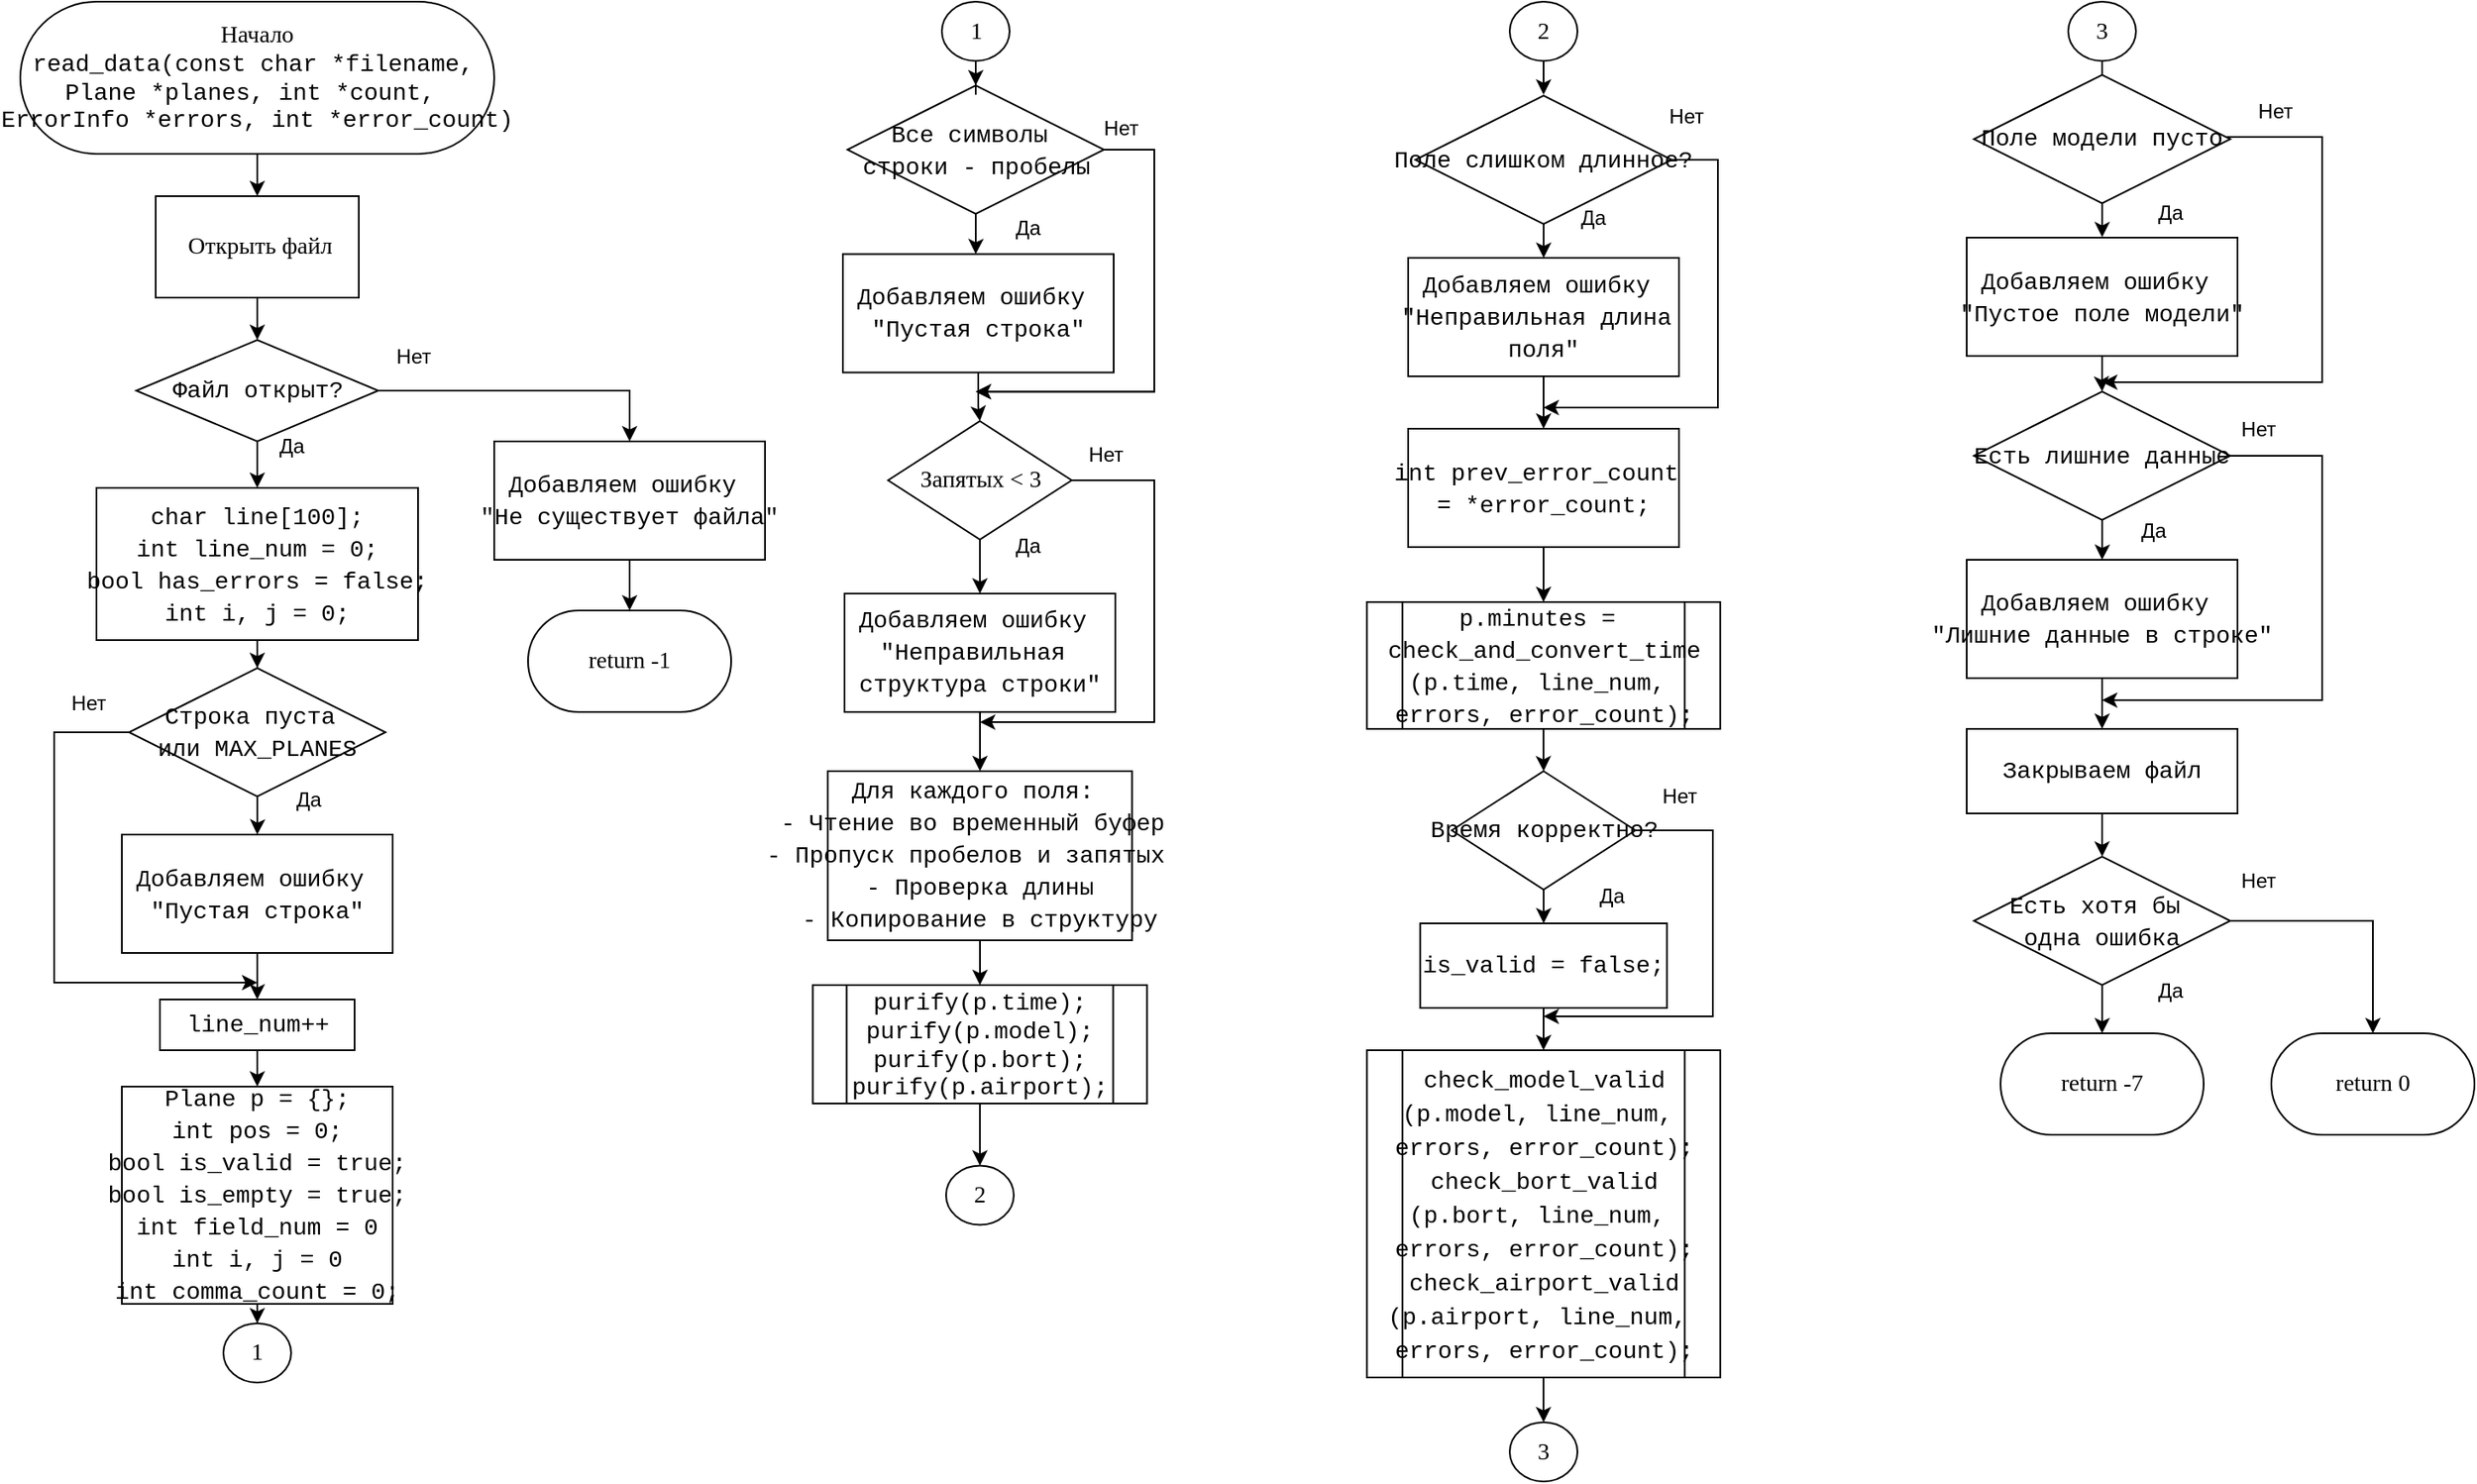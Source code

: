 <mxfile version="27.0.9">
  <diagram name="Страница — 1" id="49l8CZxV3Xv4czewr5SG">
    <mxGraphModel dx="-2404" dy="916" grid="1" gridSize="10" guides="1" tooltips="1" connect="1" arrows="1" fold="1" page="1" pageScale="1" pageWidth="827" pageHeight="1169" math="0" shadow="0">
      <root>
        <mxCell id="0" />
        <mxCell id="1" parent="0" />
        <mxCell id="uVcpbzpFfZDAmYkq3XsX-3" value="" style="edgeStyle=orthogonalEdgeStyle;rounded=0;orthogonalLoop=1;jettySize=auto;html=1;" parent="1" source="uVcpbzpFfZDAmYkq3XsX-1" target="uVcpbzpFfZDAmYkq3XsX-2" edge="1">
          <mxGeometry relative="1" as="geometry" />
        </mxCell>
        <mxCell id="uVcpbzpFfZDAmYkq3XsX-1" value="&lt;font style=&quot;background-color: light-dark(#ffffff, var(--ge-dark-color, #121212));&quot;&gt;Начало&lt;/font&gt;&lt;div&gt;&lt;span&gt;&lt;font&gt;&amp;nbsp;&lt;span&gt;&lt;span style=&quot;font-family: Consolas, &amp;quot;Courier New&amp;quot;, monospace; white-space: pre;&quot;&gt;read_data&lt;/span&gt;&lt;span style=&quot;font-family: Consolas, &amp;quot;Courier New&amp;quot;, monospace; white-space: pre;&quot;&gt;(&lt;/span&gt;&lt;span style=&quot;font-family: Consolas, &amp;quot;Courier New&amp;quot;, monospace; white-space: pre;&quot;&gt;const&lt;/span&gt;&lt;span style=&quot;font-family: Consolas, &amp;quot;Courier New&amp;quot;, monospace; white-space: pre;&quot;&gt; &lt;/span&gt;&lt;span style=&quot;font-family: Consolas, &amp;quot;Courier New&amp;quot;, monospace; white-space: pre;&quot;&gt;char&lt;/span&gt;&lt;span style=&quot;font-family: Consolas, &amp;quot;Courier New&amp;quot;, monospace; white-space: pre;&quot;&gt; &lt;/span&gt;&lt;span style=&quot;font-family: Consolas, &amp;quot;Courier New&amp;quot;, monospace; white-space: pre;&quot;&gt;*&lt;/span&gt;&lt;span style=&quot;font-family: Consolas, &amp;quot;Courier New&amp;quot;, monospace; white-space: pre;&quot;&gt;filename&lt;/span&gt;&lt;span style=&quot;font-family: Consolas, &amp;quot;Courier New&amp;quot;, monospace; white-space: pre;&quot;&gt;, &lt;/span&gt;&lt;/span&gt;&lt;/font&gt;&lt;/span&gt;&lt;/div&gt;&lt;div&gt;&lt;span&gt;&lt;font&gt;&lt;span&gt;&lt;span style=&quot;font-family: Consolas, &amp;quot;Courier New&amp;quot;, monospace; white-space: pre;&quot;&gt;Plane&lt;/span&gt;&lt;span style=&quot;font-family: Consolas, &amp;quot;Courier New&amp;quot;, monospace; white-space: pre;&quot;&gt; &lt;/span&gt;&lt;span style=&quot;font-family: Consolas, &amp;quot;Courier New&amp;quot;, monospace; white-space: pre;&quot;&gt;*&lt;/span&gt;&lt;span style=&quot;font-family: Consolas, &amp;quot;Courier New&amp;quot;, monospace; white-space: pre;&quot;&gt;planes&lt;/span&gt;&lt;span style=&quot;font-family: Consolas, &amp;quot;Courier New&amp;quot;, monospace; white-space: pre;&quot;&gt;, &lt;/span&gt;&lt;span style=&quot;font-family: Consolas, &amp;quot;Courier New&amp;quot;, monospace; white-space: pre;&quot;&gt;int&lt;/span&gt;&lt;span style=&quot;font-family: Consolas, &amp;quot;Courier New&amp;quot;, monospace; white-space: pre;&quot;&gt; &lt;/span&gt;&lt;span style=&quot;font-family: Consolas, &amp;quot;Courier New&amp;quot;, monospace; white-space: pre;&quot;&gt;*&lt;/span&gt;&lt;span style=&quot;font-family: Consolas, &amp;quot;Courier New&amp;quot;, monospace; white-space: pre;&quot;&gt;count&lt;/span&gt;&lt;span style=&quot;font-family: Consolas, &amp;quot;Courier New&amp;quot;, monospace; white-space: pre;&quot;&gt;, &lt;/span&gt;&lt;/span&gt;&lt;/font&gt;&lt;/span&gt;&lt;/div&gt;&lt;div&gt;&lt;span&gt;&lt;font&gt;&lt;span&gt;&lt;span style=&quot;font-family: Consolas, &amp;quot;Courier New&amp;quot;, monospace; white-space: pre;&quot;&gt;ErrorInfo&lt;/span&gt;&lt;span style=&quot;font-family: Consolas, &amp;quot;Courier New&amp;quot;, monospace; white-space: pre;&quot;&gt; &lt;/span&gt;&lt;span style=&quot;font-family: Consolas, &amp;quot;Courier New&amp;quot;, monospace; white-space: pre;&quot;&gt;*&lt;/span&gt;&lt;span style=&quot;font-family: Consolas, &amp;quot;Courier New&amp;quot;, monospace; white-space: pre;&quot;&gt;errors&lt;/span&gt;&lt;span style=&quot;font-family: Consolas, &amp;quot;Courier New&amp;quot;, monospace; white-space: pre;&quot;&gt;, &lt;/span&gt;&lt;span style=&quot;font-family: Consolas, &amp;quot;Courier New&amp;quot;, monospace; white-space: pre;&quot;&gt;int&lt;/span&gt;&lt;span style=&quot;font-family: Consolas, &amp;quot;Courier New&amp;quot;, monospace; white-space: pre;&quot;&gt; &lt;/span&gt;&lt;span style=&quot;font-family: Consolas, &amp;quot;Courier New&amp;quot;, monospace; white-space: pre;&quot;&gt;*&lt;/span&gt;&lt;span style=&quot;font-family: Consolas, &amp;quot;Courier New&amp;quot;, monospace; white-space: pre;&quot;&gt;error_count&lt;/span&gt;&lt;span style=&quot;font-family: Consolas, &amp;quot;Courier New&amp;quot;, monospace; white-space: pre;&quot;&gt;)&lt;/span&gt;&lt;/span&gt;&lt;/font&gt;&lt;/span&gt;&lt;/div&gt;" style="rounded=1;whiteSpace=wrap;html=1;arcSize=50;fontFamily=Consolas;fontSize=14;" parent="1" vertex="1">
          <mxGeometry x="3370" y="80" width="280" height="90" as="geometry" />
        </mxCell>
        <mxCell id="uVcpbzpFfZDAmYkq3XsX-5" style="edgeStyle=orthogonalEdgeStyle;rounded=0;orthogonalLoop=1;jettySize=auto;html=1;" parent="1" source="uVcpbzpFfZDAmYkq3XsX-2" target="uVcpbzpFfZDAmYkq3XsX-4" edge="1">
          <mxGeometry relative="1" as="geometry" />
        </mxCell>
        <mxCell id="uVcpbzpFfZDAmYkq3XsX-2" value="&amp;nbsp;Открыть файл" style="whiteSpace=wrap;html=1;fontSize=14;fontFamily=Consolas;rounded=1;arcSize=0;" parent="1" vertex="1">
          <mxGeometry x="3450" y="195" width="120" height="60" as="geometry" />
        </mxCell>
        <mxCell id="uVcpbzpFfZDAmYkq3XsX-7" value="" style="edgeStyle=orthogonalEdgeStyle;rounded=0;orthogonalLoop=1;jettySize=auto;html=1;" parent="1" source="uVcpbzpFfZDAmYkq3XsX-4" target="uVcpbzpFfZDAmYkq3XsX-6" edge="1">
          <mxGeometry relative="1" as="geometry" />
        </mxCell>
        <mxCell id="uVcpbzpFfZDAmYkq3XsX-32" style="edgeStyle=orthogonalEdgeStyle;rounded=0;orthogonalLoop=1;jettySize=auto;html=1;entryX=0.5;entryY=0;entryDx=0;entryDy=0;" parent="1" source="uVcpbzpFfZDAmYkq3XsX-4" target="uVcpbzpFfZDAmYkq3XsX-152" edge="1">
          <mxGeometry relative="1" as="geometry">
            <mxPoint x="3640" y="310" as="targetPoint" />
          </mxGeometry>
        </mxCell>
        <mxCell id="uVcpbzpFfZDAmYkq3XsX-4" value="&lt;div style=&quot;font-family: Consolas, &amp;quot;Courier New&amp;quot;, monospace; line-height: 19px; white-space: pre;&quot;&gt;&lt;div style=&quot;line-height: 19px;&quot;&gt;&lt;div style=&quot;line-height: 19px;&quot;&gt;&lt;font style=&quot;color: rgb(0, 0, 0);&quot;&gt;Файл открыт?&lt;/font&gt;&lt;/div&gt;&lt;/div&gt;&lt;/div&gt;" style="rhombus;whiteSpace=wrap;html=1;rounded=1;strokeColor=default;align=center;verticalAlign=middle;arcSize=0;fontFamily=Consolas;fontSize=14;fontColor=default;fillColor=default;" parent="1" vertex="1">
          <mxGeometry x="3438.5" y="280" width="143" height="60" as="geometry" />
        </mxCell>
        <mxCell id="uVcpbzpFfZDAmYkq3XsX-16" style="edgeStyle=orthogonalEdgeStyle;rounded=0;orthogonalLoop=1;jettySize=auto;html=1;entryX=0.5;entryY=0;entryDx=0;entryDy=0;" parent="1" source="uVcpbzpFfZDAmYkq3XsX-6" target="uVcpbzpFfZDAmYkq3XsX-10" edge="1">
          <mxGeometry relative="1" as="geometry" />
        </mxCell>
        <mxCell id="uVcpbzpFfZDAmYkq3XsX-6" value="&lt;div style=&quot;font-family: Consolas, &amp;quot;Courier New&amp;quot;, monospace; line-height: 19px; white-space: pre;&quot;&gt;&lt;div style=&quot;&quot;&gt;&lt;span&gt;&lt;font style=&quot;color: rgb(0, 0, 0);&quot;&gt;char line[100];&lt;/font&gt;&lt;/span&gt;&lt;/div&gt;&lt;div style=&quot;&quot;&gt;&lt;span&gt;&lt;font style=&quot;color: rgb(0, 0, 0);&quot;&gt;int line_num = 0;&lt;/font&gt;&lt;/span&gt;&lt;/div&gt;&lt;div style=&quot;&quot;&gt;&lt;span&gt;&lt;font style=&quot;color: rgb(0, 0, 0);&quot;&gt;bool has_errors = false;&lt;/font&gt;&lt;/span&gt;&lt;/div&gt;&lt;div style=&quot;&quot;&gt;int i, j = 0;&lt;/div&gt;&lt;/div&gt;" style="whiteSpace=wrap;html=1;fontSize=14;fontFamily=Consolas;rounded=1;arcSize=0;" parent="1" vertex="1">
          <mxGeometry x="3415" y="367.5" width="190" height="90" as="geometry" />
        </mxCell>
        <mxCell id="uVcpbzpFfZDAmYkq3XsX-8" value="Да" style="text;html=1;align=center;verticalAlign=middle;resizable=0;points=[];autosize=1;strokeColor=none;fillColor=none;" parent="1" vertex="1">
          <mxGeometry x="3510" y="328" width="40" height="30" as="geometry" />
        </mxCell>
        <mxCell id="uVcpbzpFfZDAmYkq3XsX-9" value="Нет" style="text;html=1;align=center;verticalAlign=middle;resizable=0;points=[];autosize=1;strokeColor=none;fillColor=none;" parent="1" vertex="1">
          <mxGeometry x="3581.5" y="275" width="40" height="30" as="geometry" />
        </mxCell>
        <mxCell id="uVcpbzpFfZDAmYkq3XsX-169" style="edgeStyle=orthogonalEdgeStyle;rounded=0;orthogonalLoop=1;jettySize=auto;html=1;" parent="1" source="uVcpbzpFfZDAmYkq3XsX-10" target="uVcpbzpFfZDAmYkq3XsX-171" edge="1">
          <mxGeometry relative="1" as="geometry">
            <mxPoint x="3360" y="570" as="targetPoint" />
          </mxGeometry>
        </mxCell>
        <mxCell id="uVcpbzpFfZDAmYkq3XsX-176" style="edgeStyle=orthogonalEdgeStyle;rounded=0;orthogonalLoop=1;jettySize=auto;html=1;" parent="1" source="uVcpbzpFfZDAmYkq3XsX-10" edge="1">
          <mxGeometry relative="1" as="geometry">
            <mxPoint x="3510" y="660" as="targetPoint" />
            <Array as="points">
              <mxPoint x="3390" y="512" />
              <mxPoint x="3390" y="660" />
              <mxPoint x="3510" y="660" />
            </Array>
          </mxGeometry>
        </mxCell>
        <mxCell id="uVcpbzpFfZDAmYkq3XsX-10" value="&lt;div style=&quot;font-family: Consolas, &amp;quot;Courier New&amp;quot;, monospace; line-height: 19px; white-space: pre;&quot;&gt;&lt;div style=&quot;line-height: 19px;&quot;&gt;&lt;div style=&quot;line-height: 19px;&quot;&gt;Строка пуста &lt;/div&gt;&lt;div style=&quot;line-height: 19px;&quot;&gt;или MAX_PLANES&lt;/div&gt;&lt;/div&gt;&lt;/div&gt;" style="rhombus;whiteSpace=wrap;html=1;rounded=1;strokeColor=default;align=center;verticalAlign=middle;arcSize=0;fontFamily=Consolas;fontSize=14;fontColor=default;fillColor=default;" parent="1" vertex="1">
          <mxGeometry x="3434.25" y="474" width="151.5" height="76" as="geometry" />
        </mxCell>
        <mxCell id="uVcpbzpFfZDAmYkq3XsX-19" style="edgeStyle=orthogonalEdgeStyle;rounded=0;orthogonalLoop=1;jettySize=auto;html=1;" parent="1" source="uVcpbzpFfZDAmYkq3XsX-22" target="uVcpbzpFfZDAmYkq3XsX-11" edge="1">
          <mxGeometry relative="1" as="geometry" />
        </mxCell>
        <mxCell id="uVcpbzpFfZDAmYkq3XsX-37" style="edgeStyle=orthogonalEdgeStyle;rounded=0;orthogonalLoop=1;jettySize=auto;html=1;" parent="1" target="uVcpbzpFfZDAmYkq3XsX-18" edge="1">
          <mxGeometry relative="1" as="geometry">
            <mxPoint x="3934.5" y="129.25" as="sourcePoint" />
          </mxGeometry>
        </mxCell>
        <mxCell id="uVcpbzpFfZDAmYkq3XsX-143" value="" style="edgeStyle=orthogonalEdgeStyle;rounded=0;orthogonalLoop=1;jettySize=auto;html=1;" parent="1" source="uVcpbzpFfZDAmYkq3XsX-11" target="uVcpbzpFfZDAmYkq3XsX-142" edge="1">
          <mxGeometry relative="1" as="geometry" />
        </mxCell>
        <mxCell id="uVcpbzpFfZDAmYkq3XsX-11" value="&lt;div style=&quot;font-family: Consolas, &amp;quot;Courier New&amp;quot;, monospace; line-height: 19px; white-space: pre;&quot;&gt;&lt;div style=&quot;&quot;&gt;&lt;span&gt;&lt;font style=&quot;color: rgb(0, 0, 0);&quot;&gt;Plane p = {};&lt;/font&gt;&lt;/span&gt;&lt;/div&gt;&lt;div style=&quot;&quot;&gt;&lt;span style=&quot;color: light-dark(rgb(0, 0, 0), rgb(237, 237, 237)); background-color: transparent;&quot;&gt;int&lt;/span&gt;&lt;span style=&quot;color: light-dark(rgb(0, 0, 0), rgb(237, 237, 237)); background-color: transparent;&quot;&gt; &lt;/span&gt;&lt;span style=&quot;color: light-dark(rgb(0, 0, 0), rgb(237, 237, 237)); background-color: transparent;&quot;&gt;pos&lt;/span&gt;&lt;span style=&quot;color: light-dark(rgb(0, 0, 0), rgb(237, 237, 237)); background-color: transparent;&quot;&gt; &lt;/span&gt;&lt;span style=&quot;color: light-dark(rgb(0, 0, 0), rgb(237, 237, 237)); background-color: transparent;&quot;&gt;=&lt;/span&gt;&lt;span style=&quot;color: light-dark(rgb(0, 0, 0), rgb(237, 237, 237)); background-color: transparent;&quot;&gt; &lt;/span&gt;&lt;span style=&quot;color: light-dark(rgb(0, 0, 0), rgb(237, 237, 237)); background-color: transparent;&quot;&gt;0&lt;/span&gt;&lt;span style=&quot;color: light-dark(rgb(0, 0, 0), rgb(237, 237, 237)); background-color: transparent;&quot;&gt;;&lt;/span&gt;&lt;/div&gt;&lt;div style=&quot;&quot;&gt;&lt;span&gt;&lt;font style=&quot;color: rgb(0, 0, 0);&quot;&gt;bool is_valid = true;&lt;/font&gt;&lt;/span&gt;&lt;/div&gt;&lt;div style=&quot;&quot;&gt;bool is_empty = true;&lt;span&gt;&lt;font style=&quot;color: rgb(0, 0, 0);&quot;&gt;&lt;/font&gt;&lt;/span&gt;&lt;/div&gt;&lt;div style=&quot;&quot;&gt;&lt;div style=&quot;line-height: 19px;&quot;&gt;&lt;span&gt;&lt;font style=&quot;color: rgb(0, 0, 0);&quot;&gt;int field_num = 0&lt;/font&gt;&lt;/span&gt;&lt;/div&gt;&lt;div style=&quot;line-height: 19px;&quot;&gt;int i, j = 0&lt;span&gt;&lt;font style=&quot;color: rgb(0, 0, 0);&quot;&gt;&lt;/font&gt;&lt;/span&gt;&lt;/div&gt;&lt;div style=&quot;line-height: 19px;&quot;&gt;&lt;div style=&quot;line-height: 19px;&quot;&gt;&lt;span&gt;&lt;font style=&quot;color: rgb(0, 0, 0);&quot;&gt;int comma_count = 0;&lt;/font&gt;&lt;/span&gt;&lt;/div&gt;&lt;/div&gt;&lt;/div&gt;&lt;/div&gt;" style="whiteSpace=wrap;html=1;fontSize=14;fontFamily=Consolas;rounded=1;arcSize=0;" parent="1" vertex="1">
          <mxGeometry x="3430" y="721.5" width="160" height="128.5" as="geometry" />
        </mxCell>
        <mxCell id="uVcpbzpFfZDAmYkq3XsX-30" style="edgeStyle=orthogonalEdgeStyle;rounded=0;orthogonalLoop=1;jettySize=auto;html=1;" parent="1" source="uVcpbzpFfZDAmYkq3XsX-181" edge="1">
          <mxGeometry relative="1" as="geometry">
            <mxPoint x="4600" y="305" as="targetPoint" />
            <mxPoint x="4675.25" y="159.25" as="sourcePoint" />
            <Array as="points">
              <mxPoint x="4730" y="160" />
              <mxPoint x="4730" y="305" />
            </Array>
          </mxGeometry>
        </mxCell>
        <mxCell id="uVcpbzpFfZDAmYkq3XsX-35" style="edgeStyle=orthogonalEdgeStyle;rounded=0;orthogonalLoop=1;jettySize=auto;html=1;" parent="1" source="uVcpbzpFfZDAmYkq3XsX-18" edge="1">
          <mxGeometry relative="1" as="geometry">
            <mxPoint x="3934.5" y="229.25" as="targetPoint" />
          </mxGeometry>
        </mxCell>
        <mxCell id="QS-16CUmfVsmQrZvx4Mh-2" style="edgeStyle=orthogonalEdgeStyle;rounded=0;orthogonalLoop=1;jettySize=auto;html=1;" edge="1" parent="1" source="uVcpbzpFfZDAmYkq3XsX-18">
          <mxGeometry relative="1" as="geometry">
            <mxPoint x="3934.5" y="310.571" as="targetPoint" />
            <Array as="points">
              <mxPoint x="4040" y="168" />
              <mxPoint x="4040" y="311" />
            </Array>
          </mxGeometry>
        </mxCell>
        <mxCell id="uVcpbzpFfZDAmYkq3XsX-18" value="&lt;div style=&quot;font-family: Consolas, &amp;quot;Courier New&amp;quot;, monospace; line-height: 19px; white-space: pre;&quot;&gt;&lt;div style=&quot;line-height: 19px;&quot;&gt;&lt;div style=&quot;line-height: 19px;&quot;&gt;&lt;div style=&quot;line-height: 19px;&quot;&gt;&lt;span style=&quot;background-color: transparent; color: light-dark(rgb(0, 0, 0), rgb(237, 237, 237));&quot;&gt;Все символы &lt;/span&gt;&lt;/div&gt;&lt;div style=&quot;line-height: 19px;&quot;&gt;&lt;span style=&quot;background-color: transparent; color: light-dark(rgb(0, 0, 0), rgb(237, 237, 237));&quot;&gt;строки - пробелы&lt;/span&gt;&lt;/div&gt;&lt;/div&gt;&lt;/div&gt;&lt;/div&gt;" style="rhombus;whiteSpace=wrap;html=1;rounded=1;strokeColor=default;align=center;verticalAlign=middle;arcSize=0;fontFamily=Consolas;fontSize=14;fontColor=default;fillColor=default;" parent="1" vertex="1">
          <mxGeometry x="3858.75" y="129.5" width="151.5" height="76" as="geometry" />
        </mxCell>
        <mxCell id="uVcpbzpFfZDAmYkq3XsX-22" value="&lt;div style=&quot;font-family: Consolas, &amp;quot;Courier New&amp;quot;, monospace; line-height: 19px; white-space: pre;&quot;&gt;&lt;div style=&quot;&quot;&gt;line_num++&lt;/div&gt;&lt;/div&gt;" style="whiteSpace=wrap;html=1;fontSize=14;fontFamily=Consolas;rounded=1;arcSize=0;" parent="1" vertex="1">
          <mxGeometry x="3452.5" y="670" width="115" height="30" as="geometry" />
        </mxCell>
        <mxCell id="uVcpbzpFfZDAmYkq3XsX-24" value="Нет" style="text;html=1;align=center;verticalAlign=middle;resizable=0;points=[];autosize=1;strokeColor=none;fillColor=none;" parent="1" vertex="1">
          <mxGeometry x="3390" y="480" width="40" height="30" as="geometry" />
        </mxCell>
        <mxCell id="uVcpbzpFfZDAmYkq3XsX-25" value="Да" style="text;html=1;align=center;verticalAlign=middle;resizable=0;points=[];autosize=1;strokeColor=none;fillColor=none;" parent="1" vertex="1">
          <mxGeometry x="3520" y="536.5" width="40" height="30" as="geometry" />
        </mxCell>
        <mxCell id="uVcpbzpFfZDAmYkq3XsX-26" value="Нет" style="text;html=1;align=center;verticalAlign=middle;resizable=0;points=[];autosize=1;strokeColor=none;fillColor=none;" parent="1" vertex="1">
          <mxGeometry x="4000" y="140" width="40" height="30" as="geometry" />
        </mxCell>
        <mxCell id="uVcpbzpFfZDAmYkq3XsX-27" value="Да" style="text;html=1;align=center;verticalAlign=middle;resizable=0;points=[];autosize=1;strokeColor=none;fillColor=none;" parent="1" vertex="1">
          <mxGeometry x="3944.5" y="199.25" width="40" height="30" as="geometry" />
        </mxCell>
        <mxCell id="uVcpbzpFfZDAmYkq3XsX-157" style="edgeStyle=orthogonalEdgeStyle;rounded=0;orthogonalLoop=1;jettySize=auto;html=1;" parent="1" source="uVcpbzpFfZDAmYkq3XsX-39" target="uVcpbzpFfZDAmYkq3XsX-48" edge="1">
          <mxGeometry relative="1" as="geometry" />
        </mxCell>
        <mxCell id="uVcpbzpFfZDAmYkq3XsX-39" value="&lt;div style=&quot;font-family: Consolas, &amp;quot;Courier New&amp;quot;, monospace; line-height: 19px; white-space: pre;&quot;&gt;&lt;div style=&quot;&quot;&gt;Добавляем ошибку &lt;/div&gt;&lt;div style=&quot;&quot;&gt;&quot;Пустая строка&quot;&lt;/div&gt;&lt;/div&gt;" style="whiteSpace=wrap;html=1;fontSize=14;fontFamily=Consolas;rounded=1;arcSize=0;" parent="1" vertex="1">
          <mxGeometry x="3856" y="229.25" width="160" height="70" as="geometry" />
        </mxCell>
        <mxCell id="QS-16CUmfVsmQrZvx4Mh-39" style="edgeStyle=orthogonalEdgeStyle;rounded=0;orthogonalLoop=1;jettySize=auto;html=1;" edge="1" parent="1" source="uVcpbzpFfZDAmYkq3XsX-48" target="QS-16CUmfVsmQrZvx4Mh-37">
          <mxGeometry relative="1" as="geometry" />
        </mxCell>
        <mxCell id="uVcpbzpFfZDAmYkq3XsX-48" value="&lt;span style=&quot;font-family: Consolas; font-size: 14px;&quot;&gt;Запятых &amp;lt; 3&lt;/span&gt;" style="rhombus;whiteSpace=wrap;html=1;" parent="1" vertex="1">
          <mxGeometry x="3882.71" y="328" width="108.5" height="70" as="geometry" />
        </mxCell>
        <mxCell id="QS-16CUmfVsmQrZvx4Mh-47" style="edgeStyle=orthogonalEdgeStyle;rounded=0;orthogonalLoop=1;jettySize=auto;html=1;" edge="1" parent="1" source="uVcpbzpFfZDAmYkq3XsX-52" target="QS-16CUmfVsmQrZvx4Mh-46">
          <mxGeometry relative="1" as="geometry" />
        </mxCell>
        <mxCell id="uVcpbzpFfZDAmYkq3XsX-52" value="&lt;div style=&quot;font-family: Consolas, &amp;quot;Courier New&amp;quot;, monospace; line-height: 19px; white-space: pre;&quot;&gt;&lt;div style=&quot;&quot;&gt;Добавляем ошибку &lt;/div&gt;&lt;div style=&quot;&quot;&gt;&quot;Неправильная длина &lt;/div&gt;&lt;div style=&quot;&quot;&gt;поля&lt;span style=&quot;background-color: transparent; color: light-dark(rgb(0, 0, 0), rgb(255, 255, 255));&quot;&gt;&quot;&lt;/span&gt;&lt;/div&gt;&lt;/div&gt;" style="whiteSpace=wrap;html=1;fontSize=14;fontFamily=Consolas;rounded=1;arcSize=0;" parent="1" vertex="1">
          <mxGeometry x="4190" y="231.5" width="160" height="70" as="geometry" />
        </mxCell>
        <mxCell id="uVcpbzpFfZDAmYkq3XsX-142" value="1" style="ellipse;whiteSpace=wrap;html=1;fontSize=14;fontFamily=Consolas;rounded=1;arcSize=0;" parent="1" vertex="1">
          <mxGeometry x="3490" y="861.5" width="40" height="35" as="geometry" />
        </mxCell>
        <mxCell id="uVcpbzpFfZDAmYkq3XsX-146" style="edgeStyle=orthogonalEdgeStyle;rounded=0;orthogonalLoop=1;jettySize=auto;html=1;entryX=0.5;entryY=0;entryDx=0;entryDy=0;" parent="1" source="uVcpbzpFfZDAmYkq3XsX-144" target="uVcpbzpFfZDAmYkq3XsX-18" edge="1">
          <mxGeometry relative="1" as="geometry" />
        </mxCell>
        <mxCell id="uVcpbzpFfZDAmYkq3XsX-144" value="1" style="ellipse;whiteSpace=wrap;html=1;fontSize=14;fontFamily=Consolas;rounded=1;arcSize=0;" parent="1" vertex="1">
          <mxGeometry x="3914.5" y="80" width="40" height="35" as="geometry" />
        </mxCell>
        <mxCell id="uVcpbzpFfZDAmYkq3XsX-190" style="edgeStyle=orthogonalEdgeStyle;rounded=0;orthogonalLoop=1;jettySize=auto;html=1;" parent="1" source="uVcpbzpFfZDAmYkq3XsX-150" target="uVcpbzpFfZDAmYkq3XsX-181" edge="1">
          <mxGeometry relative="1" as="geometry" />
        </mxCell>
        <mxCell id="uVcpbzpFfZDAmYkq3XsX-150" value="3" style="ellipse;whiteSpace=wrap;html=1;fontSize=14;fontFamily=Consolas;rounded=1;arcSize=0;" parent="1" vertex="1">
          <mxGeometry x="4580" y="80" width="40" height="35" as="geometry" />
        </mxCell>
        <mxCell id="uVcpbzpFfZDAmYkq3XsX-156" style="edgeStyle=orthogonalEdgeStyle;rounded=0;orthogonalLoop=1;jettySize=auto;html=1;" parent="1" source="uVcpbzpFfZDAmYkq3XsX-152" target="uVcpbzpFfZDAmYkq3XsX-166" edge="1">
          <mxGeometry relative="1" as="geometry">
            <mxPoint x="3730" y="440" as="targetPoint" />
          </mxGeometry>
        </mxCell>
        <mxCell id="uVcpbzpFfZDAmYkq3XsX-152" value="&lt;div style=&quot;font-family: Consolas, &amp;quot;Courier New&amp;quot;, monospace; line-height: 19px; white-space: pre;&quot;&gt;&lt;div style=&quot;&quot;&gt;Добавляем ошибку &lt;/div&gt;&lt;div style=&quot;&quot;&gt;&quot;Не существует файла&quot;&lt;/div&gt;&lt;/div&gt;" style="whiteSpace=wrap;html=1;fontSize=14;fontFamily=Consolas;rounded=1;arcSize=0;" parent="1" vertex="1">
          <mxGeometry x="3650" y="340" width="160" height="70" as="geometry" />
        </mxCell>
        <mxCell id="uVcpbzpFfZDAmYkq3XsX-159" value="Нет" style="text;html=1;align=center;verticalAlign=middle;resizable=0;points=[];autosize=1;strokeColor=none;fillColor=none;" parent="1" vertex="1">
          <mxGeometry x="3991.21" y="332.5" width="40" height="30" as="geometry" />
        </mxCell>
        <mxCell id="uVcpbzpFfZDAmYkq3XsX-160" value="Да" style="text;html=1;align=center;verticalAlign=middle;resizable=0;points=[];autosize=1;strokeColor=none;fillColor=none;" parent="1" vertex="1">
          <mxGeometry x="3944.5" y="386.5" width="40" height="30" as="geometry" />
        </mxCell>
        <mxCell id="uVcpbzpFfZDAmYkq3XsX-166" value="return -1" style="whiteSpace=wrap;html=1;fontSize=14;fontFamily=Consolas;rounded=1;arcSize=50;" parent="1" vertex="1">
          <mxGeometry x="3670" y="440" width="120" height="60" as="geometry" />
        </mxCell>
        <mxCell id="uVcpbzpFfZDAmYkq3XsX-175" style="edgeStyle=orthogonalEdgeStyle;rounded=0;orthogonalLoop=1;jettySize=auto;html=1;" parent="1" source="uVcpbzpFfZDAmYkq3XsX-171" target="uVcpbzpFfZDAmYkq3XsX-22" edge="1">
          <mxGeometry relative="1" as="geometry" />
        </mxCell>
        <mxCell id="uVcpbzpFfZDAmYkq3XsX-171" value="&lt;div style=&quot;font-family: Consolas, &amp;quot;Courier New&amp;quot;, monospace; line-height: 19px; white-space: pre;&quot;&gt;&lt;div style=&quot;&quot;&gt;Добавляем ошибку &lt;/div&gt;&lt;div style=&quot;&quot;&gt;&quot;&lt;span&gt;&lt;font style=&quot;color: rgb(0, 0, 0);&quot;&gt;Пустая строка&lt;/font&gt;&lt;/span&gt;&lt;span style=&quot;background-color: transparent; color: light-dark(rgb(0, 0, 0), rgb(255, 255, 255));&quot;&gt;&quot;&lt;/span&gt;&lt;br&gt;&lt;/div&gt;&lt;/div&gt;" style="whiteSpace=wrap;html=1;fontSize=14;fontFamily=Consolas;rounded=1;arcSize=0;" parent="1" vertex="1">
          <mxGeometry x="3430" y="572.5" width="160" height="70" as="geometry" />
        </mxCell>
        <mxCell id="uVcpbzpFfZDAmYkq3XsX-185" style="edgeStyle=orthogonalEdgeStyle;rounded=0;orthogonalLoop=1;jettySize=auto;html=1;" parent="1" source="uVcpbzpFfZDAmYkq3XsX-181" target="uVcpbzpFfZDAmYkq3XsX-184" edge="1">
          <mxGeometry relative="1" as="geometry" />
        </mxCell>
        <mxCell id="uVcpbzpFfZDAmYkq3XsX-181" value="&lt;div style=&quot;font-family: Consolas, &amp;quot;Courier New&amp;quot;, monospace; line-height: 19px; white-space: pre;&quot;&gt;&lt;div style=&quot;line-height: 19px;&quot;&gt;&lt;div style=&quot;line-height: 19px;&quot;&gt;&lt;div style=&quot;line-height: 19px;&quot;&gt;Поле модели пусто&lt;/div&gt;&lt;/div&gt;&lt;/div&gt;&lt;/div&gt;" style="rhombus;whiteSpace=wrap;html=1;rounded=1;strokeColor=default;align=center;verticalAlign=middle;arcSize=0;fontFamily=Consolas;fontSize=14;fontColor=default;fillColor=default;" parent="1" vertex="1">
          <mxGeometry x="4524.25" y="123.25" width="151.5" height="76" as="geometry" />
        </mxCell>
        <mxCell id="uVcpbzpFfZDAmYkq3XsX-182" value="Да" style="text;html=1;align=center;verticalAlign=middle;resizable=0;points=[];autosize=1;strokeColor=none;fillColor=none;" parent="1" vertex="1">
          <mxGeometry x="4620" y="189.5" width="40" height="30" as="geometry" />
        </mxCell>
        <mxCell id="uVcpbzpFfZDAmYkq3XsX-183" value="Нет" style="text;html=1;align=center;verticalAlign=middle;resizable=0;points=[];autosize=1;strokeColor=none;fillColor=none;" parent="1" vertex="1">
          <mxGeometry x="4681.5" y="129.5" width="40" height="30" as="geometry" />
        </mxCell>
        <mxCell id="uVcpbzpFfZDAmYkq3XsX-188" style="edgeStyle=orthogonalEdgeStyle;rounded=0;orthogonalLoop=1;jettySize=auto;html=1;" parent="1" source="uVcpbzpFfZDAmYkq3XsX-184" target="uVcpbzpFfZDAmYkq3XsX-186" edge="1">
          <mxGeometry relative="1" as="geometry" />
        </mxCell>
        <mxCell id="uVcpbzpFfZDAmYkq3XsX-184" value="&lt;div style=&quot;font-family: Consolas, &amp;quot;Courier New&amp;quot;, monospace; line-height: 19px; white-space: pre;&quot;&gt;&lt;div style=&quot;&quot;&gt;Добавляем ошибку &lt;/div&gt;&lt;div style=&quot;&quot;&gt;&quot;Пустое поле модели&quot;&lt;/div&gt;&lt;/div&gt;" style="whiteSpace=wrap;html=1;fontSize=14;fontFamily=Consolas;rounded=1;arcSize=0;" parent="1" vertex="1">
          <mxGeometry x="4520" y="219.5" width="160" height="70" as="geometry" />
        </mxCell>
        <mxCell id="uVcpbzpFfZDAmYkq3XsX-189" style="edgeStyle=orthogonalEdgeStyle;rounded=0;orthogonalLoop=1;jettySize=auto;html=1;" parent="1" source="uVcpbzpFfZDAmYkq3XsX-186" target="uVcpbzpFfZDAmYkq3XsX-187" edge="1">
          <mxGeometry relative="1" as="geometry" />
        </mxCell>
        <mxCell id="uVcpbzpFfZDAmYkq3XsX-186" value="&lt;div style=&quot;font-family: Consolas, &amp;quot;Courier New&amp;quot;, monospace; line-height: 19px; white-space: pre;&quot;&gt;&lt;div style=&quot;line-height: 19px;&quot;&gt;&lt;div style=&quot;line-height: 19px;&quot;&gt;&lt;div style=&quot;line-height: 19px;&quot;&gt;Есть лишние данные&lt;/div&gt;&lt;/div&gt;&lt;/div&gt;&lt;/div&gt;" style="rhombus;whiteSpace=wrap;html=1;rounded=1;strokeColor=default;align=center;verticalAlign=middle;arcSize=0;fontFamily=Consolas;fontSize=14;fontColor=default;fillColor=default;" parent="1" vertex="1">
          <mxGeometry x="4524.25" y="310.5" width="151.5" height="76" as="geometry" />
        </mxCell>
        <mxCell id="uVcpbzpFfZDAmYkq3XsX-192" style="edgeStyle=orthogonalEdgeStyle;rounded=0;orthogonalLoop=1;jettySize=auto;html=1;" parent="1" source="uVcpbzpFfZDAmYkq3XsX-199" target="uVcpbzpFfZDAmYkq3XsX-191" edge="1">
          <mxGeometry relative="1" as="geometry" />
        </mxCell>
        <mxCell id="uVcpbzpFfZDAmYkq3XsX-187" value="&lt;div style=&quot;font-family: Consolas, &amp;quot;Courier New&amp;quot;, monospace; line-height: 19px; white-space: pre;&quot;&gt;&lt;div style=&quot;&quot;&gt;Добавляем ошибку &lt;/div&gt;&lt;div style=&quot;&quot;&gt;&quot;Лишние данные в строке&quot;&lt;/div&gt;&lt;/div&gt;" style="whiteSpace=wrap;html=1;fontSize=14;fontFamily=Consolas;rounded=1;arcSize=0;" parent="1" vertex="1">
          <mxGeometry x="4520" y="410" width="160" height="70" as="geometry" />
        </mxCell>
        <mxCell id="uVcpbzpFfZDAmYkq3XsX-202" value="" style="edgeStyle=orthogonalEdgeStyle;rounded=0;orthogonalLoop=1;jettySize=auto;html=1;" parent="1" source="uVcpbzpFfZDAmYkq3XsX-191" target="uVcpbzpFfZDAmYkq3XsX-201" edge="1">
          <mxGeometry relative="1" as="geometry" />
        </mxCell>
        <mxCell id="uVcpbzpFfZDAmYkq3XsX-204" value="" style="edgeStyle=orthogonalEdgeStyle;rounded=0;orthogonalLoop=1;jettySize=auto;html=1;" parent="1" source="uVcpbzpFfZDAmYkq3XsX-191" target="uVcpbzpFfZDAmYkq3XsX-203" edge="1">
          <mxGeometry relative="1" as="geometry" />
        </mxCell>
        <mxCell id="uVcpbzpFfZDAmYkq3XsX-191" value="&lt;div style=&quot;font-family: Consolas, &amp;quot;Courier New&amp;quot;, monospace; line-height: 19px; white-space: pre;&quot;&gt;&lt;div style=&quot;line-height: 19px;&quot;&gt;&lt;div style=&quot;line-height: 19px;&quot;&gt;&lt;div style=&quot;line-height: 19px;&quot;&gt;Есть хотя бы &lt;/div&gt;&lt;div style=&quot;line-height: 19px;&quot;&gt;одна ошибка&lt;/div&gt;&lt;/div&gt;&lt;/div&gt;&lt;/div&gt;" style="rhombus;whiteSpace=wrap;html=1;rounded=1;strokeColor=default;align=center;verticalAlign=middle;arcSize=0;fontFamily=Consolas;fontSize=14;fontColor=default;fillColor=default;" parent="1" vertex="1">
          <mxGeometry x="4524.25" y="585.5" width="151.5" height="76" as="geometry" />
        </mxCell>
        <mxCell id="uVcpbzpFfZDAmYkq3XsX-195" value="Да" style="text;html=1;align=center;verticalAlign=middle;resizable=0;points=[];autosize=1;strokeColor=none;fillColor=none;" parent="1" vertex="1">
          <mxGeometry x="4610" y="378" width="40" height="30" as="geometry" />
        </mxCell>
        <mxCell id="uVcpbzpFfZDAmYkq3XsX-196" value="Нет" style="text;html=1;align=center;verticalAlign=middle;resizable=0;points=[];autosize=1;strokeColor=none;fillColor=none;" parent="1" vertex="1">
          <mxGeometry x="4671.5" y="318" width="40" height="30" as="geometry" />
        </mxCell>
        <mxCell id="uVcpbzpFfZDAmYkq3XsX-197" value="Да" style="text;html=1;align=center;verticalAlign=middle;resizable=0;points=[];autosize=1;strokeColor=none;fillColor=none;" parent="1" vertex="1">
          <mxGeometry x="4620" y="650" width="40" height="30" as="geometry" />
        </mxCell>
        <mxCell id="uVcpbzpFfZDAmYkq3XsX-198" value="Нет" style="text;html=1;align=center;verticalAlign=middle;resizable=0;points=[];autosize=1;strokeColor=none;fillColor=none;" parent="1" vertex="1">
          <mxGeometry x="4671.5" y="585" width="40" height="30" as="geometry" />
        </mxCell>
        <mxCell id="uVcpbzpFfZDAmYkq3XsX-200" value="" style="edgeStyle=orthogonalEdgeStyle;rounded=0;orthogonalLoop=1;jettySize=auto;html=1;" parent="1" source="uVcpbzpFfZDAmYkq3XsX-187" target="uVcpbzpFfZDAmYkq3XsX-199" edge="1">
          <mxGeometry relative="1" as="geometry">
            <mxPoint x="4600" y="480" as="sourcePoint" />
            <mxPoint x="4600" y="560" as="targetPoint" />
          </mxGeometry>
        </mxCell>
        <mxCell id="uVcpbzpFfZDAmYkq3XsX-199" value="&lt;div style=&quot;font-family: Consolas, &amp;quot;Courier New&amp;quot;, monospace; line-height: 19px; white-space: pre;&quot;&gt;&lt;div style=&quot;&quot;&gt;Закрываем файл&lt;/div&gt;&lt;/div&gt;" style="whiteSpace=wrap;html=1;fontSize=14;fontFamily=Consolas;rounded=1;arcSize=0;" parent="1" vertex="1">
          <mxGeometry x="4520" y="510" width="160" height="50" as="geometry" />
        </mxCell>
        <mxCell id="uVcpbzpFfZDAmYkq3XsX-201" value="return -7" style="whiteSpace=wrap;html=1;fontSize=14;fontFamily=Consolas;rounded=1;arcSize=50;" parent="1" vertex="1">
          <mxGeometry x="4540" y="690" width="120" height="60" as="geometry" />
        </mxCell>
        <mxCell id="uVcpbzpFfZDAmYkq3XsX-203" value="return 0" style="whiteSpace=wrap;html=1;fontSize=14;fontFamily=Consolas;rounded=1;arcSize=50;" parent="1" vertex="1">
          <mxGeometry x="4700" y="690" width="120" height="60" as="geometry" />
        </mxCell>
        <mxCell id="uVcpbzpFfZDAmYkq3XsX-205" style="edgeStyle=orthogonalEdgeStyle;rounded=0;orthogonalLoop=1;jettySize=auto;html=1;" parent="1" source="uVcpbzpFfZDAmYkq3XsX-186" edge="1">
          <mxGeometry relative="1" as="geometry">
            <mxPoint x="4600" y="492.96" as="targetPoint" />
            <mxPoint x="4673" y="347.96" as="sourcePoint" />
            <Array as="points">
              <mxPoint x="4730" y="348" />
              <mxPoint x="4730" y="493" />
            </Array>
          </mxGeometry>
        </mxCell>
        <mxCell id="QS-16CUmfVsmQrZvx4Mh-6" style="edgeStyle=orthogonalEdgeStyle;rounded=0;orthogonalLoop=1;jettySize=auto;html=1;" edge="1" parent="1" source="uVcpbzpFfZDAmYkq3XsX-18">
          <mxGeometry relative="1" as="geometry">
            <mxPoint x="3934.5" y="310.571" as="targetPoint" />
            <mxPoint x="4010" y="168" as="sourcePoint" />
            <Array as="points">
              <mxPoint x="4040" y="168" />
              <mxPoint x="4040" y="311" />
            </Array>
          </mxGeometry>
        </mxCell>
        <mxCell id="QS-16CUmfVsmQrZvx4Mh-7" style="edgeStyle=orthogonalEdgeStyle;rounded=0;orthogonalLoop=1;jettySize=auto;html=1;" edge="1" parent="1" source="uVcpbzpFfZDAmYkq3XsX-48">
          <mxGeometry relative="1" as="geometry">
            <mxPoint x="3937" y="506" as="targetPoint" />
            <mxPoint x="4001.21" y="363" as="sourcePoint" />
            <Array as="points">
              <mxPoint x="4040" y="363" />
              <mxPoint x="4040" y="506" />
            </Array>
          </mxGeometry>
        </mxCell>
        <mxCell id="QS-16CUmfVsmQrZvx4Mh-33" style="edgeStyle=orthogonalEdgeStyle;rounded=0;orthogonalLoop=1;jettySize=auto;html=1;" edge="1" parent="1" source="QS-16CUmfVsmQrZvx4Mh-27" target="QS-16CUmfVsmQrZvx4Mh-28">
          <mxGeometry relative="1" as="geometry" />
        </mxCell>
        <mxCell id="QS-16CUmfVsmQrZvx4Mh-27" value="&lt;div style=&quot;font-family: Consolas, &amp;quot;Courier New&amp;quot;, monospace; line-height: 19px; white-space: pre;&quot;&gt;&lt;div style=&quot;&quot;&gt;&lt;div style=&quot;line-height: 19px;&quot;&gt;&lt;span&gt;&lt;font style=&quot;color: rgb(0, 0, 0);&quot;&gt;Для каждого поля: &lt;/font&gt;&lt;/span&gt;&lt;/div&gt;&lt;div style=&quot;line-height: 19px;&quot;&gt;&lt;span&gt;&lt;font style=&quot;color: rgb(0, 0, 0);&quot;&gt;- Чтение во временный буфер &lt;/font&gt;&lt;/span&gt;&lt;/div&gt;&lt;div style=&quot;line-height: 19px;&quot;&gt;&lt;div style=&quot;line-height: 19px;&quot;&gt;&lt;font style=&quot;color: rgb(0, 0, 0);&quot;&gt;- Пропуск пробелов и запятых &lt;/font&gt;&lt;span style=&quot;color: light-dark(rgb(0, 0, 0), rgb(237, 237, 237)); background-color: transparent;&quot;&gt; &lt;/span&gt;&lt;/div&gt;&lt;/div&gt;&lt;div style=&quot;line-height: 19px;&quot;&gt;&lt;span&gt;&lt;font style=&quot;color: rgb(0, 0, 0);&quot;&gt;- Проверка длины&lt;/font&gt;&lt;/span&gt;&lt;/div&gt;&lt;div style=&quot;line-height: 19px;&quot;&gt;&lt;span style=&quot;color: light-dark(rgb(0, 0, 0), rgb(237, 237, 237)); background-color: transparent;&quot;&gt;- Копирование в структуру&lt;/span&gt;&lt;/div&gt;&lt;/div&gt;&lt;/div&gt;" style="whiteSpace=wrap;html=1;fontSize=14;fontFamily=Consolas;rounded=1;arcSize=0;" vertex="1" parent="1">
          <mxGeometry x="3847.09" y="535" width="179.75" height="100" as="geometry" />
        </mxCell>
        <mxCell id="QS-16CUmfVsmQrZvx4Mh-41" style="edgeStyle=orthogonalEdgeStyle;rounded=0;orthogonalLoop=1;jettySize=auto;html=1;" edge="1" parent="1" source="QS-16CUmfVsmQrZvx4Mh-28" target="QS-16CUmfVsmQrZvx4Mh-40">
          <mxGeometry relative="1" as="geometry" />
        </mxCell>
        <mxCell id="QS-16CUmfVsmQrZvx4Mh-28" value="&lt;div style=&quot;font-family: Consolas, &amp;quot;Courier New&amp;quot;, monospace; white-space: pre;&quot;&gt;&lt;div&gt;&lt;font style=&quot;color: rgb(0, 0, 0);&quot;&gt;purify(p.time);&lt;/font&gt;&lt;/div&gt;&lt;div&gt;&lt;font style=&quot;color: rgb(0, 0, 0);&quot;&gt;purify(p.model);&lt;/font&gt;&lt;/div&gt;&lt;div&gt;&lt;font style=&quot;color: rgb(0, 0, 0);&quot;&gt;purify(p.bort);&lt;/font&gt;&lt;/div&gt;&lt;div&gt;&lt;font style=&quot;color: rgb(0, 0, 0);&quot;&gt;purify(p.airport);&lt;/font&gt;&lt;/div&gt;&lt;/div&gt;" style="shape=process;whiteSpace=wrap;html=1;backgroundOutline=1;fontSize=14;fontFamily=Consolas;rounded=1;arcSize=0;" vertex="1" parent="1">
          <mxGeometry x="3838.23" y="661.5" width="197.48" height="70" as="geometry" />
        </mxCell>
        <mxCell id="QS-16CUmfVsmQrZvx4Mh-45" style="edgeStyle=orthogonalEdgeStyle;rounded=0;orthogonalLoop=1;jettySize=auto;html=1;" edge="1" parent="1" source="QS-16CUmfVsmQrZvx4Mh-31" target="uVcpbzpFfZDAmYkq3XsX-52">
          <mxGeometry relative="1" as="geometry" />
        </mxCell>
        <mxCell id="QS-16CUmfVsmQrZvx4Mh-31" value="&lt;div style=&quot;font-family: Consolas, &amp;quot;Courier New&amp;quot;, monospace; line-height: 19px; white-space: pre;&quot;&gt;&lt;div style=&quot;line-height: 19px;&quot;&gt;&lt;div style=&quot;line-height: 19px;&quot;&gt;&lt;div style=&quot;line-height: 19px;&quot;&gt;Поле слишком длинное?&lt;/div&gt;&lt;/div&gt;&lt;/div&gt;&lt;/div&gt;" style="rhombus;whiteSpace=wrap;html=1;rounded=1;strokeColor=default;align=center;verticalAlign=middle;arcSize=0;fontFamily=Consolas;fontSize=14;fontColor=default;fillColor=default;" vertex="1" parent="1">
          <mxGeometry x="4194.25" y="135.5" width="151.5" height="76" as="geometry" />
        </mxCell>
        <mxCell id="QS-16CUmfVsmQrZvx4Mh-36" style="edgeStyle=orthogonalEdgeStyle;rounded=0;orthogonalLoop=1;jettySize=auto;html=1;" edge="1" parent="1" source="QS-16CUmfVsmQrZvx4Mh-31">
          <mxGeometry relative="1" as="geometry">
            <mxPoint x="4270" y="320" as="targetPoint" />
            <mxPoint x="4309.903" y="175.517" as="sourcePoint" />
            <Array as="points">
              <mxPoint x="4373" y="174" />
              <mxPoint x="4373" y="320" />
            </Array>
          </mxGeometry>
        </mxCell>
        <mxCell id="QS-16CUmfVsmQrZvx4Mh-38" style="edgeStyle=orthogonalEdgeStyle;rounded=0;orthogonalLoop=1;jettySize=auto;html=1;" edge="1" parent="1" source="QS-16CUmfVsmQrZvx4Mh-37" target="QS-16CUmfVsmQrZvx4Mh-27">
          <mxGeometry relative="1" as="geometry" />
        </mxCell>
        <mxCell id="QS-16CUmfVsmQrZvx4Mh-37" value="&lt;div style=&quot;font-family: Consolas, &amp;quot;Courier New&amp;quot;, monospace; line-height: 19px; white-space: pre;&quot;&gt;&lt;div style=&quot;&quot;&gt;Добавляем ошибку &lt;/div&gt;&lt;div style=&quot;&quot;&gt;&quot;Неправильная &lt;/div&gt;&lt;div style=&quot;&quot;&gt;структура строки&lt;span style=&quot;background-color: transparent; color: light-dark(rgb(0, 0, 0), rgb(255, 255, 255));&quot;&gt;&quot;&lt;/span&gt;&lt;/div&gt;&lt;/div&gt;" style="whiteSpace=wrap;html=1;fontSize=14;fontFamily=Consolas;rounded=1;arcSize=0;" vertex="1" parent="1">
          <mxGeometry x="3856.97" y="430" width="160" height="70" as="geometry" />
        </mxCell>
        <mxCell id="QS-16CUmfVsmQrZvx4Mh-40" value="2" style="ellipse;whiteSpace=wrap;html=1;fontSize=14;fontFamily=Consolas;rounded=1;arcSize=0;" vertex="1" parent="1">
          <mxGeometry x="3916.97" y="768.25" width="40" height="35" as="geometry" />
        </mxCell>
        <mxCell id="QS-16CUmfVsmQrZvx4Mh-44" style="edgeStyle=orthogonalEdgeStyle;rounded=0;orthogonalLoop=1;jettySize=auto;html=1;" edge="1" parent="1" source="QS-16CUmfVsmQrZvx4Mh-43" target="QS-16CUmfVsmQrZvx4Mh-31">
          <mxGeometry relative="1" as="geometry">
            <mxPoint x="4360" y="100" as="targetPoint" />
          </mxGeometry>
        </mxCell>
        <mxCell id="QS-16CUmfVsmQrZvx4Mh-43" value="2" style="ellipse;whiteSpace=wrap;html=1;fontSize=14;fontFamily=Consolas;rounded=1;arcSize=0;" vertex="1" parent="1">
          <mxGeometry x="4250.01" y="80" width="40" height="35" as="geometry" />
        </mxCell>
        <mxCell id="QS-16CUmfVsmQrZvx4Mh-49" style="edgeStyle=orthogonalEdgeStyle;rounded=0;orthogonalLoop=1;jettySize=auto;html=1;" edge="1" parent="1" source="QS-16CUmfVsmQrZvx4Mh-46" target="QS-16CUmfVsmQrZvx4Mh-48">
          <mxGeometry relative="1" as="geometry" />
        </mxCell>
        <mxCell id="QS-16CUmfVsmQrZvx4Mh-46" value="&lt;div style=&quot;font-family: Consolas, &amp;quot;Courier New&amp;quot;, monospace; line-height: 19px; white-space: pre;&quot;&gt;&lt;div style=&quot;&quot;&gt;&lt;div style=&quot;line-height: 19px;&quot;&gt;&lt;span&gt;&lt;font style=&quot;color: rgb(0, 0, 0);&quot;&gt;int prev_error_count &lt;/font&gt;&lt;/span&gt;&lt;/div&gt;&lt;div style=&quot;line-height: 19px;&quot;&gt;&lt;span&gt;&lt;font style=&quot;color: rgb(0, 0, 0);&quot;&gt;= *error_count;&lt;/font&gt;&lt;/span&gt;&lt;/div&gt;&lt;/div&gt;&lt;/div&gt;" style="whiteSpace=wrap;html=1;fontSize=14;fontFamily=Consolas;rounded=1;arcSize=0;" vertex="1" parent="1">
          <mxGeometry x="4190" y="332.5" width="160" height="70" as="geometry" />
        </mxCell>
        <mxCell id="QS-16CUmfVsmQrZvx4Mh-55" style="edgeStyle=orthogonalEdgeStyle;rounded=0;orthogonalLoop=1;jettySize=auto;html=1;" edge="1" parent="1" source="QS-16CUmfVsmQrZvx4Mh-48" target="QS-16CUmfVsmQrZvx4Mh-54">
          <mxGeometry relative="1" as="geometry" />
        </mxCell>
        <mxCell id="QS-16CUmfVsmQrZvx4Mh-48" value="&lt;div style=&quot;font-family: Consolas, &amp;quot;Courier New&amp;quot;, monospace; white-space: pre;&quot;&gt;&lt;div style=&quot;line-height: 19px;&quot;&gt;&lt;span&gt;&lt;font style=&quot;color: rgb(0, 0, 0);&quot;&gt;p.minutes = &lt;/font&gt;&lt;/span&gt;&lt;/div&gt;&lt;div style=&quot;line-height: 19px;&quot;&gt;&lt;span&gt;&lt;font style=&quot;color: rgb(0, 0, 0);&quot;&gt;check_and_convert_time&lt;/font&gt;&lt;/span&gt;&lt;/div&gt;&lt;div style=&quot;line-height: 19px;&quot;&gt;&lt;span&gt;&lt;font style=&quot;color: rgb(0, 0, 0);&quot;&gt;(p.time, line_num, &lt;/font&gt;&lt;/span&gt;&lt;/div&gt;&lt;div style=&quot;line-height: 19px;&quot;&gt;&lt;span&gt;&lt;font style=&quot;color: rgb(0, 0, 0);&quot;&gt;errors, error_count);&lt;/font&gt;&lt;/span&gt;&lt;/div&gt;&lt;/div&gt;" style="shape=process;whiteSpace=wrap;html=1;backgroundOutline=1;fontSize=14;fontFamily=Consolas;rounded=1;arcSize=0;" vertex="1" parent="1">
          <mxGeometry x="4165.63" y="435" width="208.73" height="75" as="geometry" />
        </mxCell>
        <mxCell id="QS-16CUmfVsmQrZvx4Mh-64" style="edgeStyle=orthogonalEdgeStyle;rounded=0;orthogonalLoop=1;jettySize=auto;html=1;" edge="1" parent="1" source="QS-16CUmfVsmQrZvx4Mh-51" target="QS-16CUmfVsmQrZvx4Mh-63">
          <mxGeometry relative="1" as="geometry" />
        </mxCell>
        <mxCell id="QS-16CUmfVsmQrZvx4Mh-51" value="&lt;div style=&quot;font-family: Consolas, &amp;quot;Courier New&amp;quot;, monospace; white-space: pre;&quot;&gt;&lt;div style=&quot;line-height: 19px;&quot;&gt;&lt;div style=&quot;font-family: Consolas; white-space: normal;&quot;&gt;&lt;font face=&quot;Consolas, Courier New, monospace&quot;&gt;&lt;span style=&quot;white-space: pre;&quot;&gt;check_model_valid&lt;/span&gt;&lt;/font&gt;&lt;/div&gt;&lt;div style=&quot;font-family: Consolas; white-space: normal;&quot;&gt;&lt;font face=&quot;Consolas, Courier New, monospace&quot;&gt;&lt;span style=&quot;white-space: pre;&quot;&gt;(p.model, line_num, &lt;/span&gt;&lt;/font&gt;&lt;/div&gt;&lt;div style=&quot;font-family: Consolas; white-space: normal;&quot;&gt;&lt;font face=&quot;Consolas, Courier New, monospace&quot;&gt;&lt;span style=&quot;white-space: pre;&quot;&gt;errors, error_count);&lt;br&gt;check_bort_valid&lt;/span&gt;&lt;/font&gt;&lt;/div&gt;&lt;div style=&quot;font-family: Consolas; white-space: normal;&quot;&gt;&lt;font face=&quot;Consolas, Courier New, monospace&quot;&gt;&lt;span style=&quot;white-space: pre;&quot;&gt;(p.bort, line_num, &lt;/span&gt;&lt;/font&gt;&lt;/div&gt;&lt;div style=&quot;font-family: Consolas; white-space: normal;&quot;&gt;&lt;font face=&quot;Consolas, Courier New, monospace&quot;&gt;&lt;span style=&quot;white-space: pre;&quot;&gt;errors, error_count);&lt;br&gt;check_airport_valid&lt;/span&gt;&lt;/font&gt;&lt;/div&gt;&lt;div style=&quot;font-family: Consolas; white-space: normal;&quot;&gt;&lt;font face=&quot;Consolas, Courier New, monospace&quot;&gt;&lt;span style=&quot;white-space: pre;&quot;&gt;(p.airport, line_num, &lt;/span&gt;&lt;/font&gt;&lt;/div&gt;&lt;div style=&quot;font-family: Consolas; white-space: normal;&quot;&gt;&lt;font face=&quot;Consolas, Courier New, monospace&quot;&gt;&lt;span style=&quot;white-space: pre;&quot;&gt;errors, error_count);&lt;/span&gt;&lt;/font&gt;&lt;/div&gt;&lt;/div&gt;&lt;/div&gt;" style="shape=process;whiteSpace=wrap;html=1;backgroundOutline=1;fontSize=14;fontFamily=Consolas;rounded=1;arcSize=0;" vertex="1" parent="1">
          <mxGeometry x="4165.64" y="700" width="208.73" height="193.5" as="geometry" />
        </mxCell>
        <mxCell id="QS-16CUmfVsmQrZvx4Mh-59" style="edgeStyle=orthogonalEdgeStyle;rounded=0;orthogonalLoop=1;jettySize=auto;html=1;" edge="1" parent="1" source="QS-16CUmfVsmQrZvx4Mh-54" target="QS-16CUmfVsmQrZvx4Mh-58">
          <mxGeometry relative="1" as="geometry" />
        </mxCell>
        <mxCell id="QS-16CUmfVsmQrZvx4Mh-65" style="edgeStyle=orthogonalEdgeStyle;rounded=0;orthogonalLoop=1;jettySize=auto;html=1;" edge="1" parent="1" source="QS-16CUmfVsmQrZvx4Mh-54">
          <mxGeometry relative="1" as="geometry">
            <mxPoint x="4270.01" y="680" as="targetPoint" />
            <Array as="points">
              <mxPoint x="4370" y="570" />
              <mxPoint x="4370" y="680" />
            </Array>
          </mxGeometry>
        </mxCell>
        <mxCell id="QS-16CUmfVsmQrZvx4Mh-54" value="&lt;div style=&quot;font-family: Consolas, &amp;quot;Courier New&amp;quot;, monospace; font-size: 14px; line-height: 19px; white-space: pre;&quot;&gt;&lt;span&gt;&lt;font style=&quot;color: rgb(0, 0, 0);&quot;&gt;Время корректно?&lt;/font&gt;&lt;/span&gt;&lt;/div&gt;" style="rhombus;whiteSpace=wrap;html=1;" vertex="1" parent="1">
          <mxGeometry x="4215.76" y="535" width="108.5" height="70" as="geometry" />
        </mxCell>
        <mxCell id="QS-16CUmfVsmQrZvx4Mh-60" style="edgeStyle=orthogonalEdgeStyle;rounded=0;orthogonalLoop=1;jettySize=auto;html=1;" edge="1" parent="1" source="QS-16CUmfVsmQrZvx4Mh-58" target="QS-16CUmfVsmQrZvx4Mh-51">
          <mxGeometry relative="1" as="geometry" />
        </mxCell>
        <mxCell id="QS-16CUmfVsmQrZvx4Mh-58" value="&lt;div style=&quot;font-family: Consolas, &amp;quot;Courier New&amp;quot;, monospace; line-height: 19px; white-space: pre;&quot;&gt;&lt;div style=&quot;&quot;&gt;&lt;div style=&quot;line-height: 19px;&quot;&gt;&lt;span&gt;&lt;font style=&quot;color: rgb(0, 0, 0);&quot;&gt;is_valid = false;&lt;/font&gt;&lt;/span&gt;&lt;/div&gt;&lt;/div&gt;&lt;/div&gt;" style="whiteSpace=wrap;html=1;fontSize=14;fontFamily=Consolas;rounded=1;arcSize=0;" vertex="1" parent="1">
          <mxGeometry x="4197.13" y="625" width="145.75" height="50" as="geometry" />
        </mxCell>
        <mxCell id="QS-16CUmfVsmQrZvx4Mh-63" value="3" style="ellipse;whiteSpace=wrap;html=1;fontSize=14;fontFamily=Consolas;rounded=1;arcSize=0;" vertex="1" parent="1">
          <mxGeometry x="4250.01" y="920" width="40" height="35" as="geometry" />
        </mxCell>
        <mxCell id="QS-16CUmfVsmQrZvx4Mh-66" value="Нет" style="text;html=1;align=center;verticalAlign=middle;resizable=0;points=[];autosize=1;strokeColor=none;fillColor=none;" vertex="1" parent="1">
          <mxGeometry x="4334.36" y="133.25" width="40" height="30" as="geometry" />
        </mxCell>
        <mxCell id="QS-16CUmfVsmQrZvx4Mh-67" value="Да" style="text;html=1;align=center;verticalAlign=middle;resizable=0;points=[];autosize=1;strokeColor=none;fillColor=none;" vertex="1" parent="1">
          <mxGeometry x="4278.86" y="192.5" width="40" height="30" as="geometry" />
        </mxCell>
        <mxCell id="QS-16CUmfVsmQrZvx4Mh-68" value="Нет" style="text;html=1;align=center;verticalAlign=middle;resizable=0;points=[];autosize=1;strokeColor=none;fillColor=none;" vertex="1" parent="1">
          <mxGeometry x="4330.01" y="535" width="40" height="30" as="geometry" />
        </mxCell>
        <mxCell id="QS-16CUmfVsmQrZvx4Mh-69" value="Да" style="text;html=1;align=center;verticalAlign=middle;resizable=0;points=[];autosize=1;strokeColor=none;fillColor=none;" vertex="1" parent="1">
          <mxGeometry x="4290.01" y="594.25" width="40" height="30" as="geometry" />
        </mxCell>
      </root>
    </mxGraphModel>
  </diagram>
</mxfile>
